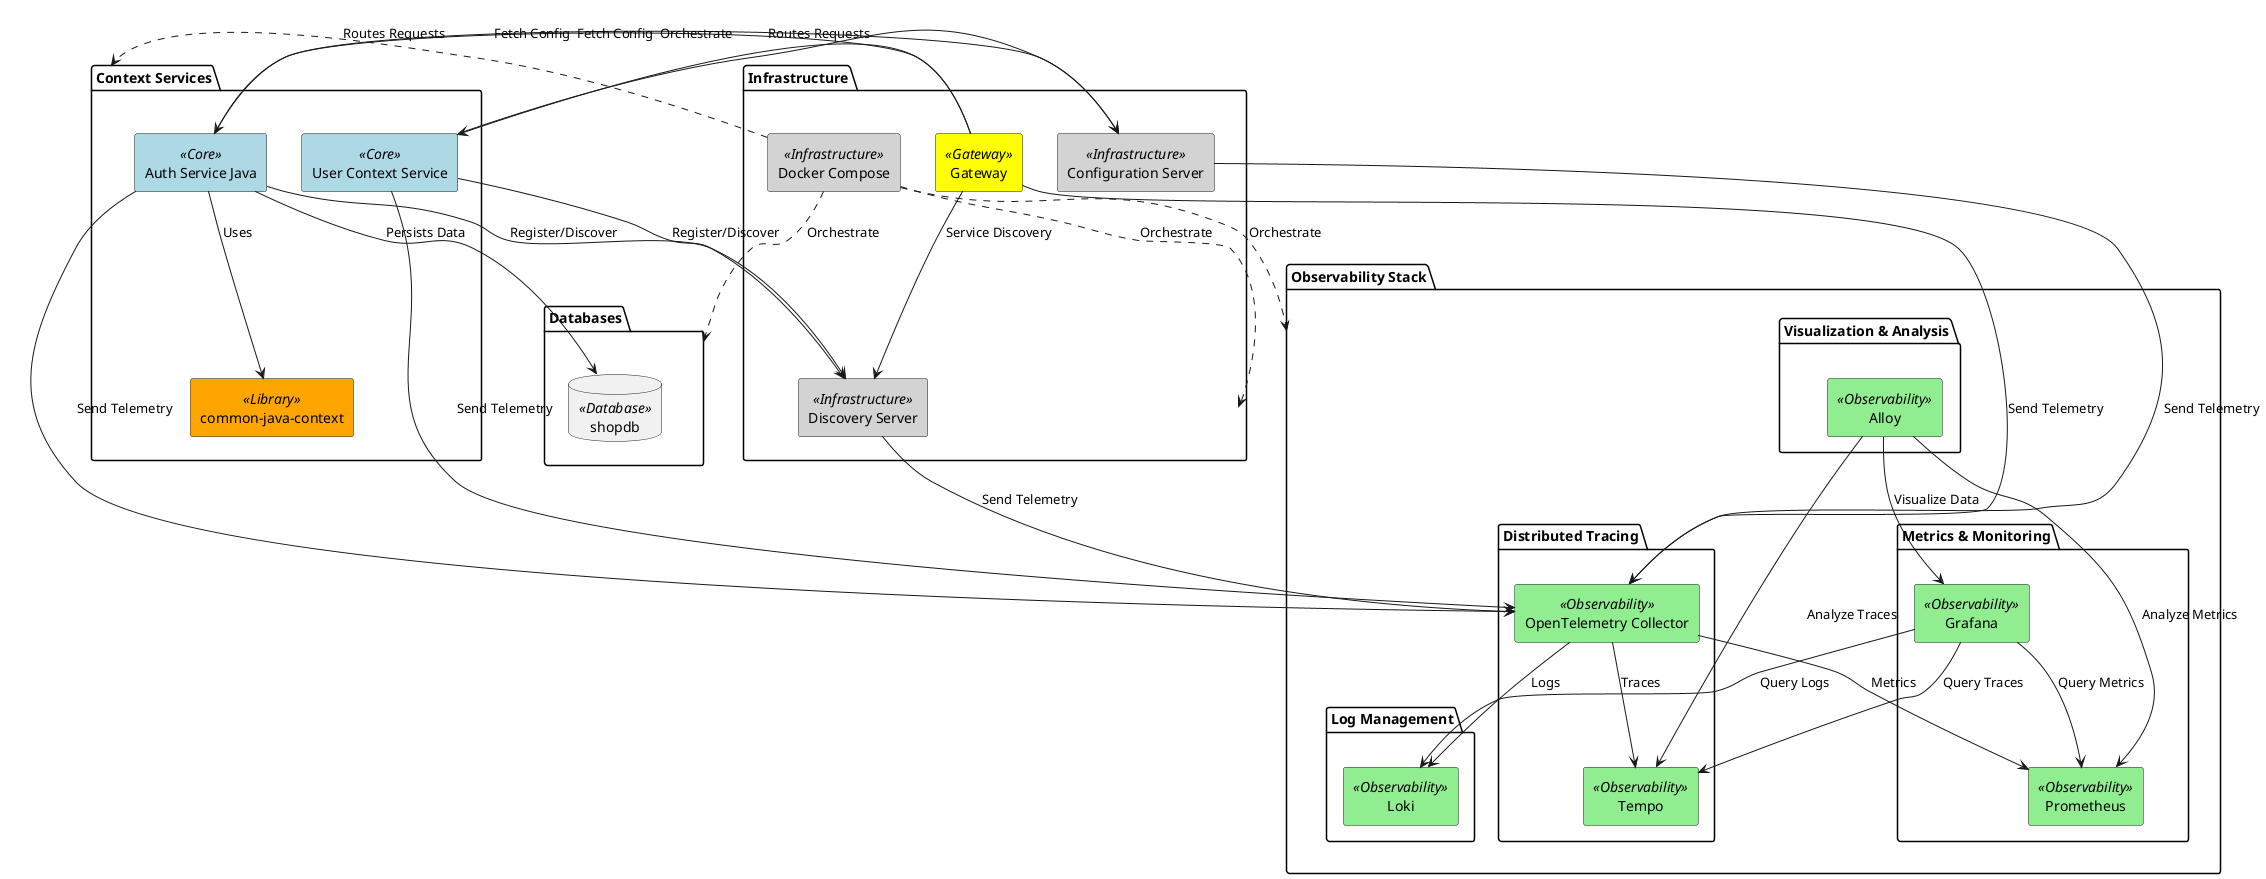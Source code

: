 @startuml Microservices Architecture

skinparam componentStyle rectangle
skinparam component {
  BackgroundColor<<Core>> LightBlue
  BackgroundColor<<Observability>> LightGreen
  BackgroundColor<<Infrastructure>> LightGray
  BackgroundColor<<Gateway>> Yellow
  BackgroundColor<<Database>> Pink
  BackgroundColor<<Library>> Orange
}

package "Context Services" {
  [User Context Service]<<Core>>
  [Auth Service Java]<<Core>>
  [common-java-context]<<Library>>
}

package "Databases" {
  database "shopdb"<<Database>>
}

package "Infrastructure" {
  [Gateway]<<Gateway>>
  [Docker Compose]<<Infrastructure>>
  [Configuration Server]<<Infrastructure>>
  [Discovery Server]<<Infrastructure>>
}

package "Observability Stack" {
  package "Metrics & Monitoring" {
    [Grafana]<<Observability>>
    [Prometheus]<<Observability>>
  }
  
  package "Distributed Tracing" {
    [Tempo]<<Observability>>
    [OpenTelemetry Collector]<<Observability>>
  }
  
  package "Log Management" {
    [Loki]<<Observability>>
  }
  
  package "Visualization & Analysis" {
    [Alloy]<<Observability>>
  }
}

[Auth Service Java] --> [common-java-context] : Uses
[Auth Service Java] --> [shopdb] : Persists Data

[Gateway] --> [Discovery Server] : Service Discovery
[Gateway] --> [User Context Service] : Routes Requests
[Gateway] --> [Auth Service Java] : Routes Requests
[User Context Service] --> [Configuration Server] : Fetch Config
[User Context Service] --> [Discovery Server] : Register/Discover
[Auth Service Java] --> [Configuration Server] : Fetch Config
[Auth Service Java] --> [Discovery Server] : Register/Discover

[User Context Service] --> [OpenTelemetry Collector] : Send Telemetry
[Auth Service Java] --> [OpenTelemetry Collector] : Send Telemetry
[Gateway] --> [OpenTelemetry Collector] : Send Telemetry
[Configuration Server] --> [OpenTelemetry Collector] : Send Telemetry
[Discovery Server] --> [OpenTelemetry Collector] : Send Telemetry

[OpenTelemetry Collector] --> [Tempo] : Traces
[OpenTelemetry Collector] --> [Loki] : Logs
[OpenTelemetry Collector] --> [Prometheus] : Metrics

[Grafana] --> [Prometheus] : Query Metrics
[Grafana] --> [Tempo] : Query Traces
[Grafana] --> [Loki] : Query Logs

[Alloy] --> [Grafana] : Visualize Data
[Alloy] --> [Prometheus] : Analyze Metrics
[Alloy] --> [Tempo] : Analyze Traces

[Docker Compose] ..> [Context Services] : Orchestrate
[Docker Compose] ..> [Observability Stack] : Orchestrate
[Docker Compose] ..> [Infrastructure] : Orchestrate
[Docker Compose] ..> [Databases] : Orchestrate

@enduml
